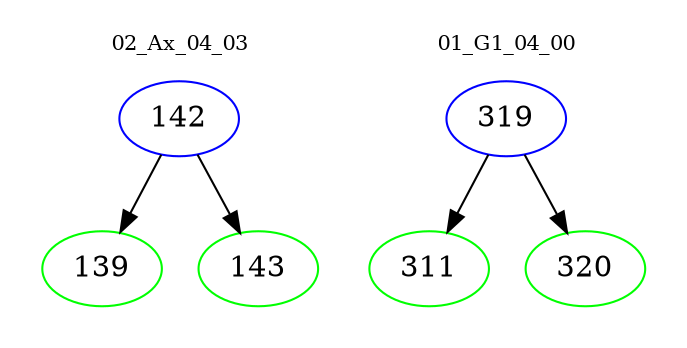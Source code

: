 digraph{
subgraph cluster_0 {
color = white
label = "02_Ax_04_03";
fontsize=10;
T0_142 [label="142", color="blue"]
T0_142 -> T0_139 [color="black"]
T0_139 [label="139", color="green"]
T0_142 -> T0_143 [color="black"]
T0_143 [label="143", color="green"]
}
subgraph cluster_1 {
color = white
label = "01_G1_04_00";
fontsize=10;
T1_319 [label="319", color="blue"]
T1_319 -> T1_311 [color="black"]
T1_311 [label="311", color="green"]
T1_319 -> T1_320 [color="black"]
T1_320 [label="320", color="green"]
}
}
